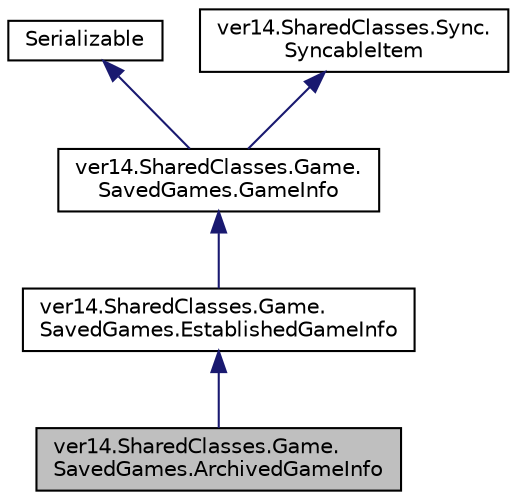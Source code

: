 digraph "ver14.SharedClasses.Game.SavedGames.ArchivedGameInfo"
{
 // LATEX_PDF_SIZE
  edge [fontname="Helvetica",fontsize="10",labelfontname="Helvetica",labelfontsize="10"];
  node [fontname="Helvetica",fontsize="10",shape=record];
  Node1 [label="ver14.SharedClasses.Game.\lSavedGames.ArchivedGameInfo",height=0.2,width=0.4,color="black", fillcolor="grey75", style="filled", fontcolor="black",tooltip=" "];
  Node2 -> Node1 [dir="back",color="midnightblue",fontsize="10",style="solid"];
  Node2 [label="ver14.SharedClasses.Game.\lSavedGames.EstablishedGameInfo",height=0.2,width=0.4,color="black", fillcolor="white", style="filled",URL="$classver14_1_1_shared_classes_1_1_game_1_1_saved_games_1_1_established_game_info.html",tooltip=" "];
  Node3 -> Node2 [dir="back",color="midnightblue",fontsize="10",style="solid"];
  Node3 [label="ver14.SharedClasses.Game.\lSavedGames.GameInfo",height=0.2,width=0.4,color="black", fillcolor="white", style="filled",URL="$classver14_1_1_shared_classes_1_1_game_1_1_saved_games_1_1_game_info.html",tooltip=" "];
  Node4 -> Node3 [dir="back",color="midnightblue",fontsize="10",style="solid"];
  Node4 [label="Serializable",height=0.2,width=0.4,color="black", fillcolor="white", style="filled",tooltip=" "];
  Node5 -> Node3 [dir="back",color="midnightblue",fontsize="10",style="solid"];
  Node5 [label="ver14.SharedClasses.Sync.\lSyncableItem",height=0.2,width=0.4,color="black", fillcolor="white", style="filled",URL="$interfacever14_1_1_shared_classes_1_1_sync_1_1_syncable_item.html",tooltip=" "];
}
